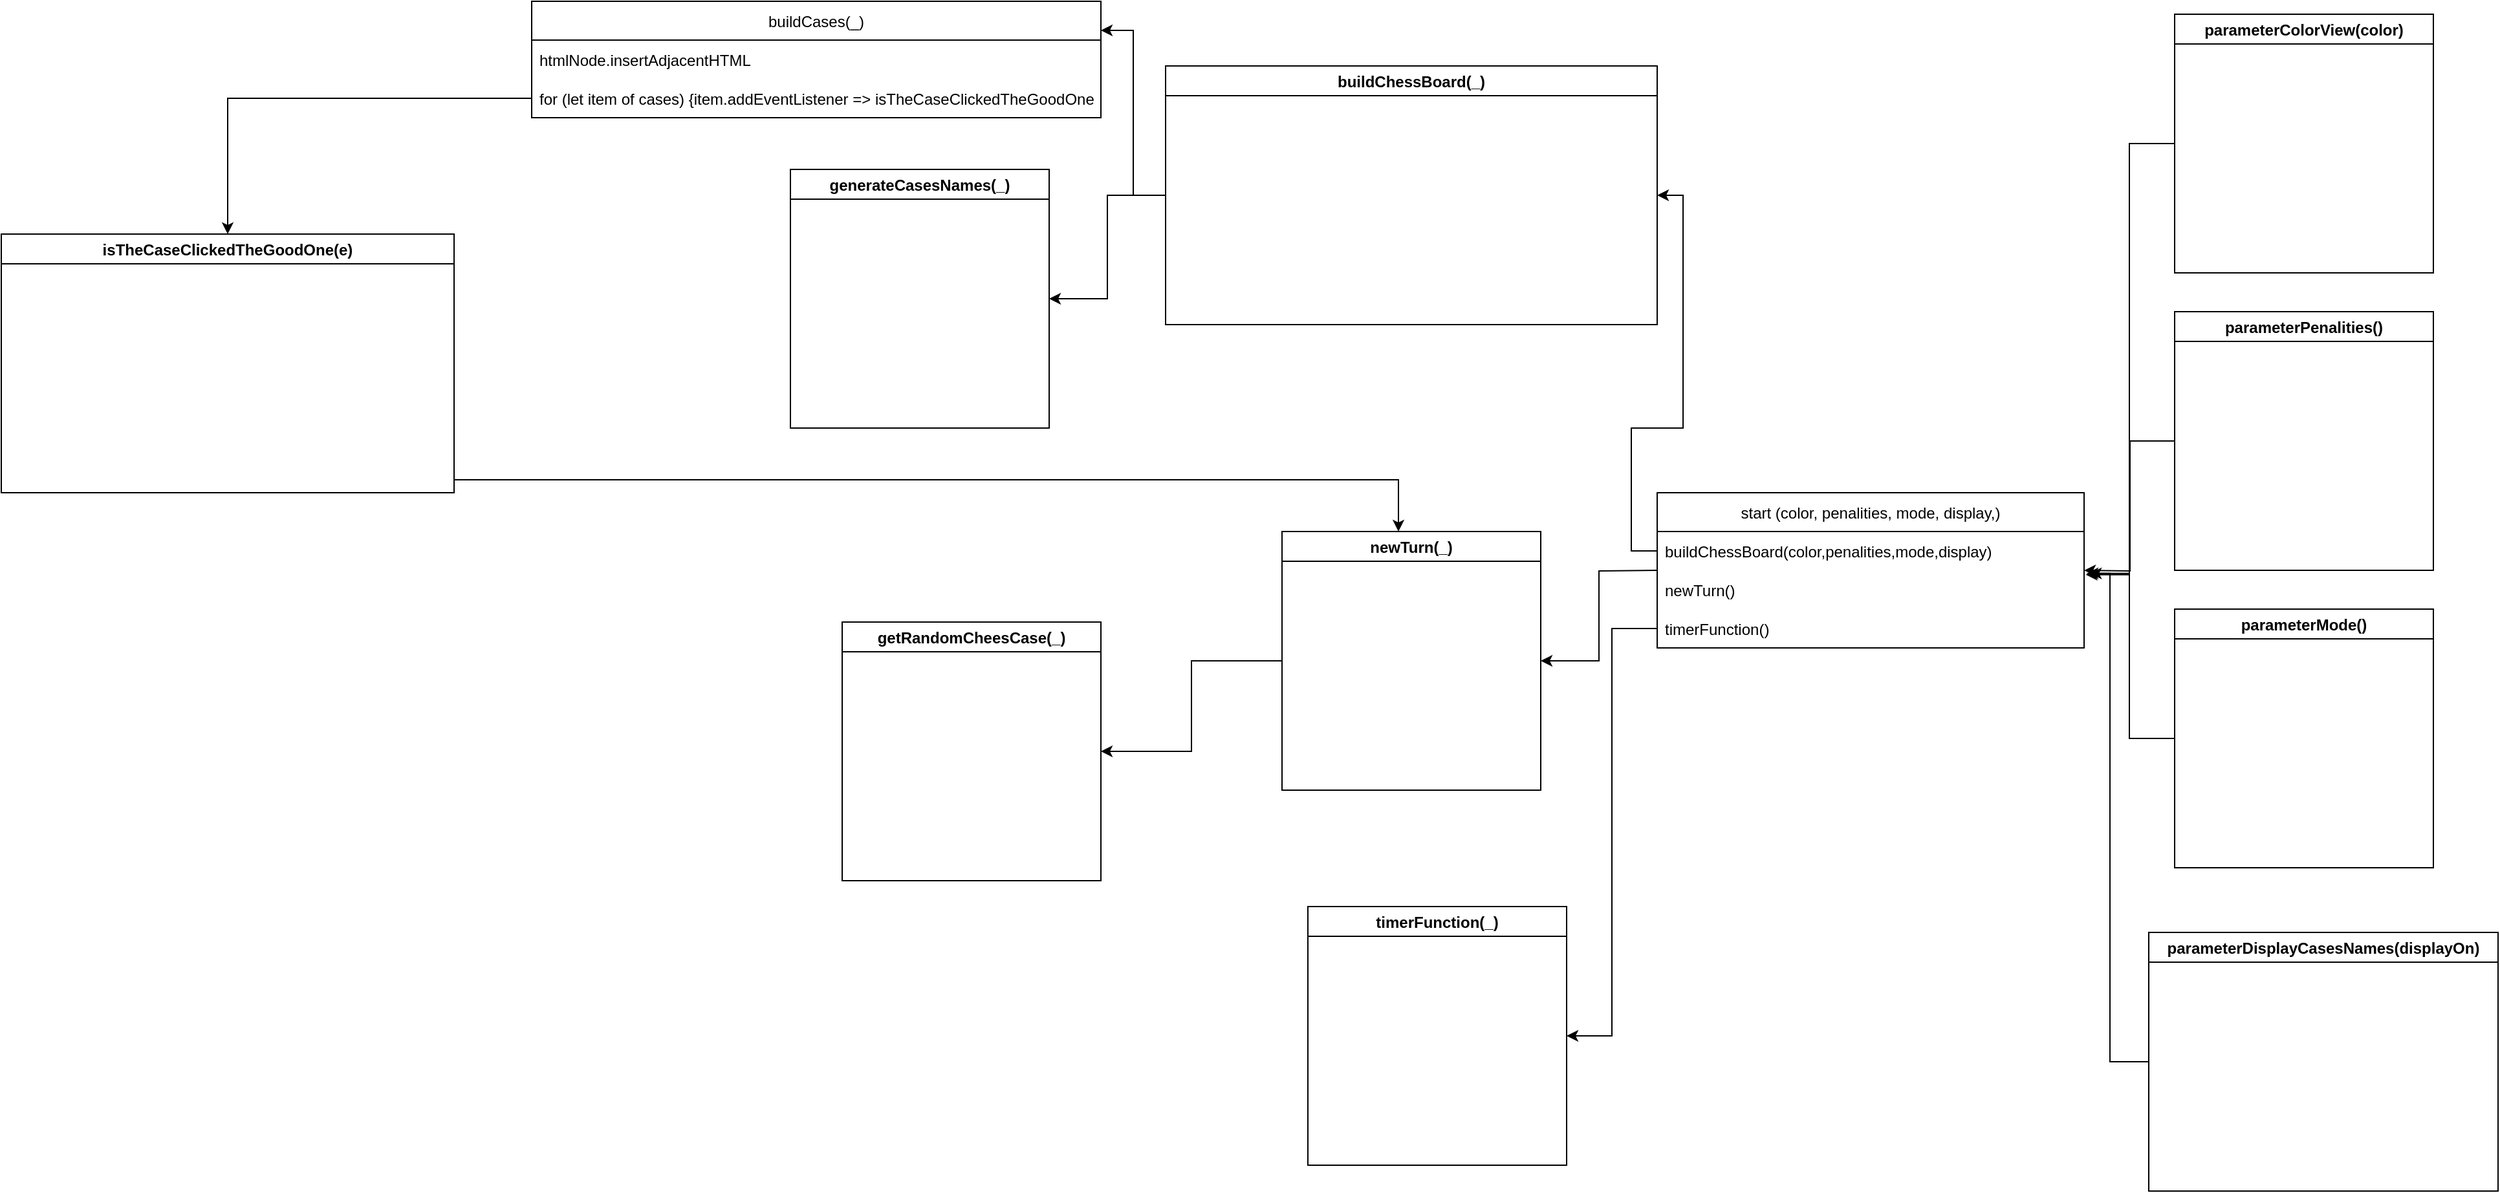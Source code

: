 <mxfile version="16.6.6" type="github">
  <diagram name="Page-1" id="5f0bae14-7c28-e335-631c-24af17079c00">
    <mxGraphModel dx="2256" dy="995" grid="1" gridSize="10" guides="1" tooltips="1" connect="1" arrows="1" fold="1" page="1" pageScale="1" pageWidth="2000" pageHeight="969" background="none" math="0" shadow="0">
      <root>
        <mxCell id="0" />
        <mxCell id="1" parent="0" />
        <mxCell id="YW0rOjqsrMUnEjd8nz0G-19" style="edgeStyle=orthogonalEdgeStyle;rounded=0;orthogonalLoop=1;jettySize=auto;html=1;entryX=1;entryY=0.5;entryDx=0;entryDy=0;exitX=0;exitY=0.5;exitDx=0;exitDy=0;" edge="1" parent="1" source="YW0rOjqsrMUnEjd8nz0G-26" target="YW0rOjqsrMUnEjd8nz0G-6">
          <mxGeometry relative="1" as="geometry">
            <mxPoint x="1485" y="370" as="sourcePoint" />
          </mxGeometry>
        </mxCell>
        <mxCell id="YW0rOjqsrMUnEjd8nz0G-20" style="edgeStyle=orthogonalEdgeStyle;rounded=0;orthogonalLoop=1;jettySize=auto;html=1;entryX=1;entryY=0.5;entryDx=0;entryDy=0;" edge="1" parent="1" target="YW0rOjqsrMUnEjd8nz0G-4">
          <mxGeometry relative="1" as="geometry">
            <mxPoint x="1260" y="520" as="targetPoint" />
            <mxPoint x="1320" y="470" as="sourcePoint" />
          </mxGeometry>
        </mxCell>
        <mxCell id="YW0rOjqsrMUnEjd8nz0G-21" style="edgeStyle=orthogonalEdgeStyle;rounded=0;orthogonalLoop=1;jettySize=auto;html=1;entryX=1;entryY=0.5;entryDx=0;entryDy=0;exitX=0;exitY=0.5;exitDx=0;exitDy=0;" edge="1" parent="1" source="YW0rOjqsrMUnEjd8nz0G-28" target="YW0rOjqsrMUnEjd8nz0G-3">
          <mxGeometry relative="1" as="geometry">
            <mxPoint x="1320" y="470" as="sourcePoint" />
          </mxGeometry>
        </mxCell>
        <mxCell id="YW0rOjqsrMUnEjd8nz0G-2" value="getRandomCheesCase(_)" style="swimlane;" vertex="1" parent="1">
          <mxGeometry x="690" y="510" width="200" height="200" as="geometry" />
        </mxCell>
        <mxCell id="YW0rOjqsrMUnEjd8nz0G-3" value="timerFunction(_)" style="swimlane;" vertex="1" parent="1">
          <mxGeometry x="1050" y="730" width="200" height="200" as="geometry" />
        </mxCell>
        <mxCell id="YW0rOjqsrMUnEjd8nz0G-22" style="edgeStyle=orthogonalEdgeStyle;rounded=0;orthogonalLoop=1;jettySize=auto;html=1;entryX=1;entryY=0.5;entryDx=0;entryDy=0;" edge="1" parent="1" source="YW0rOjqsrMUnEjd8nz0G-4" target="YW0rOjqsrMUnEjd8nz0G-2">
          <mxGeometry relative="1" as="geometry" />
        </mxCell>
        <mxCell id="YW0rOjqsrMUnEjd8nz0G-4" value="newTurn(_)" style="swimlane;" vertex="1" parent="1">
          <mxGeometry x="1030" y="440" width="200" height="200" as="geometry" />
        </mxCell>
        <mxCell id="YW0rOjqsrMUnEjd8nz0G-44" style="edgeStyle=orthogonalEdgeStyle;rounded=0;orthogonalLoop=1;jettySize=auto;html=1;" edge="1" parent="1" target="YW0rOjqsrMUnEjd8nz0G-4">
          <mxGeometry relative="1" as="geometry">
            <mxPoint x="390" y="320" as="sourcePoint" />
            <Array as="points">
              <mxPoint x="1120" y="400" />
            </Array>
          </mxGeometry>
        </mxCell>
        <mxCell id="YW0rOjqsrMUnEjd8nz0G-5" value="isTheCaseClickedTheGoodOne(e)" style="swimlane;" vertex="1" parent="1">
          <mxGeometry x="40" y="210" width="350" height="200" as="geometry" />
        </mxCell>
        <mxCell id="YW0rOjqsrMUnEjd8nz0G-41" style="edgeStyle=orthogonalEdgeStyle;rounded=0;orthogonalLoop=1;jettySize=auto;html=1;entryX=1;entryY=0.25;entryDx=0;entryDy=0;" edge="1" parent="1" source="YW0rOjqsrMUnEjd8nz0G-6" target="YW0rOjqsrMUnEjd8nz0G-37">
          <mxGeometry relative="1" as="geometry" />
        </mxCell>
        <mxCell id="YW0rOjqsrMUnEjd8nz0G-43" style="edgeStyle=orthogonalEdgeStyle;rounded=0;orthogonalLoop=1;jettySize=auto;html=1;" edge="1" parent="1" source="YW0rOjqsrMUnEjd8nz0G-6" target="YW0rOjqsrMUnEjd8nz0G-36">
          <mxGeometry relative="1" as="geometry" />
        </mxCell>
        <mxCell id="YW0rOjqsrMUnEjd8nz0G-6" value="buildChessBoard(_)" style="swimlane;" vertex="1" parent="1">
          <mxGeometry x="940" y="80" width="380" height="200" as="geometry" />
        </mxCell>
        <mxCell id="YW0rOjqsrMUnEjd8nz0G-18" style="edgeStyle=orthogonalEdgeStyle;rounded=0;orthogonalLoop=1;jettySize=auto;html=1;entryX=1.006;entryY=0.081;entryDx=0;entryDy=0;entryPerimeter=0;" edge="1" parent="1" source="YW0rOjqsrMUnEjd8nz0G-7" target="YW0rOjqsrMUnEjd8nz0G-27">
          <mxGeometry relative="1" as="geometry">
            <mxPoint x="1650" y="570" as="targetPoint" />
            <Array as="points">
              <mxPoint x="1670" y="850" />
              <mxPoint x="1670" y="472" />
            </Array>
          </mxGeometry>
        </mxCell>
        <mxCell id="YW0rOjqsrMUnEjd8nz0G-7" value="parameterDisplayCasesNames(displayOn)" style="swimlane;" vertex="1" parent="1">
          <mxGeometry x="1700" y="750" width="270" height="200" as="geometry" />
        </mxCell>
        <mxCell id="YW0rOjqsrMUnEjd8nz0G-15" style="edgeStyle=orthogonalEdgeStyle;rounded=0;orthogonalLoop=1;jettySize=auto;html=1;exitX=0;exitY=0.5;exitDx=0;exitDy=0;entryX=1.014;entryY=0.081;entryDx=0;entryDy=0;entryPerimeter=0;" edge="1" parent="1" source="YW0rOjqsrMUnEjd8nz0G-8" target="YW0rOjqsrMUnEjd8nz0G-27">
          <mxGeometry relative="1" as="geometry">
            <mxPoint x="1650" y="420" as="targetPoint" />
          </mxGeometry>
        </mxCell>
        <mxCell id="YW0rOjqsrMUnEjd8nz0G-8" value="parameterColorView(color)" style="swimlane;" vertex="1" parent="1">
          <mxGeometry x="1720" y="40" width="200" height="200" as="geometry" />
        </mxCell>
        <mxCell id="YW0rOjqsrMUnEjd8nz0G-16" style="edgeStyle=orthogonalEdgeStyle;rounded=0;orthogonalLoop=1;jettySize=auto;html=1;entryX=1;entryY=0.5;entryDx=0;entryDy=0;" edge="1" parent="1" source="YW0rOjqsrMUnEjd8nz0G-10">
          <mxGeometry relative="1" as="geometry">
            <mxPoint x="1650" y="470" as="targetPoint" />
          </mxGeometry>
        </mxCell>
        <mxCell id="YW0rOjqsrMUnEjd8nz0G-10" value="parameterPenalities()" style="swimlane;" vertex="1" parent="1">
          <mxGeometry x="1720" y="270" width="200" height="200" as="geometry" />
        </mxCell>
        <mxCell id="YW0rOjqsrMUnEjd8nz0G-17" style="edgeStyle=orthogonalEdgeStyle;rounded=0;orthogonalLoop=1;jettySize=auto;html=1;entryX=1.004;entryY=0.111;entryDx=0;entryDy=0;entryPerimeter=0;" edge="1" parent="1" source="YW0rOjqsrMUnEjd8nz0G-11" target="YW0rOjqsrMUnEjd8nz0G-27">
          <mxGeometry relative="1" as="geometry">
            <mxPoint x="1650" y="520" as="targetPoint" />
          </mxGeometry>
        </mxCell>
        <mxCell id="YW0rOjqsrMUnEjd8nz0G-11" value="parameterMode()" style="swimlane;" vertex="1" parent="1">
          <mxGeometry x="1720" y="500" width="200" height="200" as="geometry" />
        </mxCell>
        <mxCell id="YW0rOjqsrMUnEjd8nz0G-25" value="start (color, penalities, mode, display,)" style="swimlane;fontStyle=0;childLayout=stackLayout;horizontal=1;startSize=30;horizontalStack=0;resizeParent=1;resizeParentMax=0;resizeLast=0;collapsible=1;marginBottom=0;" vertex="1" parent="1">
          <mxGeometry x="1320" y="410" width="330" height="120" as="geometry" />
        </mxCell>
        <mxCell id="YW0rOjqsrMUnEjd8nz0G-26" value="buildChessBoard(color,penalities,mode,display)" style="text;strokeColor=none;fillColor=none;align=left;verticalAlign=middle;spacingLeft=4;spacingRight=4;overflow=hidden;points=[[0,0.5],[1,0.5]];portConstraint=eastwest;rotatable=0;" vertex="1" parent="YW0rOjqsrMUnEjd8nz0G-25">
          <mxGeometry y="30" width="330" height="30" as="geometry" />
        </mxCell>
        <mxCell id="YW0rOjqsrMUnEjd8nz0G-27" value="newTurn()" style="text;strokeColor=none;fillColor=none;align=left;verticalAlign=middle;spacingLeft=4;spacingRight=4;overflow=hidden;points=[[0,0.5],[1,0.5]];portConstraint=eastwest;rotatable=0;" vertex="1" parent="YW0rOjqsrMUnEjd8nz0G-25">
          <mxGeometry y="60" width="330" height="30" as="geometry" />
        </mxCell>
        <mxCell id="YW0rOjqsrMUnEjd8nz0G-28" value="timerFunction()" style="text;strokeColor=none;fillColor=none;align=left;verticalAlign=middle;spacingLeft=4;spacingRight=4;overflow=hidden;points=[[0,0.5],[1,0.5]];portConstraint=eastwest;rotatable=0;" vertex="1" parent="YW0rOjqsrMUnEjd8nz0G-25">
          <mxGeometry y="90" width="330" height="30" as="geometry" />
        </mxCell>
        <mxCell id="YW0rOjqsrMUnEjd8nz0G-36" value="generateCasesNames(_)" style="swimlane;" vertex="1" parent="1">
          <mxGeometry x="650" y="160" width="200" height="200" as="geometry" />
        </mxCell>
        <mxCell id="YW0rOjqsrMUnEjd8nz0G-37" value="buildCases(_)" style="swimlane;fontStyle=0;childLayout=stackLayout;horizontal=1;startSize=30;horizontalStack=0;resizeParent=1;resizeParentMax=0;resizeLast=0;collapsible=1;marginBottom=0;" vertex="1" parent="1">
          <mxGeometry x="450" y="30" width="440" height="90" as="geometry" />
        </mxCell>
        <mxCell id="YW0rOjqsrMUnEjd8nz0G-38" value="htmlNode.insertAdjacentHTML" style="text;strokeColor=none;fillColor=none;align=left;verticalAlign=middle;spacingLeft=4;spacingRight=4;overflow=hidden;points=[[0,0.5],[1,0.5]];portConstraint=eastwest;rotatable=0;" vertex="1" parent="YW0rOjqsrMUnEjd8nz0G-37">
          <mxGeometry y="30" width="440" height="30" as="geometry" />
        </mxCell>
        <mxCell id="YW0rOjqsrMUnEjd8nz0G-39" value="for (let item of cases) {item.addEventListener =&gt; isTheCaseClickedTheGoodOne }" style="text;strokeColor=none;fillColor=none;align=left;verticalAlign=middle;spacingLeft=4;spacingRight=4;overflow=hidden;points=[[0,0.5],[1,0.5]];portConstraint=eastwest;rotatable=0;" vertex="1" parent="YW0rOjqsrMUnEjd8nz0G-37">
          <mxGeometry y="60" width="440" height="30" as="geometry" />
        </mxCell>
        <mxCell id="YW0rOjqsrMUnEjd8nz0G-42" style="edgeStyle=orthogonalEdgeStyle;rounded=0;orthogonalLoop=1;jettySize=auto;html=1;" edge="1" parent="1" source="YW0rOjqsrMUnEjd8nz0G-39" target="YW0rOjqsrMUnEjd8nz0G-5">
          <mxGeometry relative="1" as="geometry" />
        </mxCell>
      </root>
    </mxGraphModel>
  </diagram>
</mxfile>
